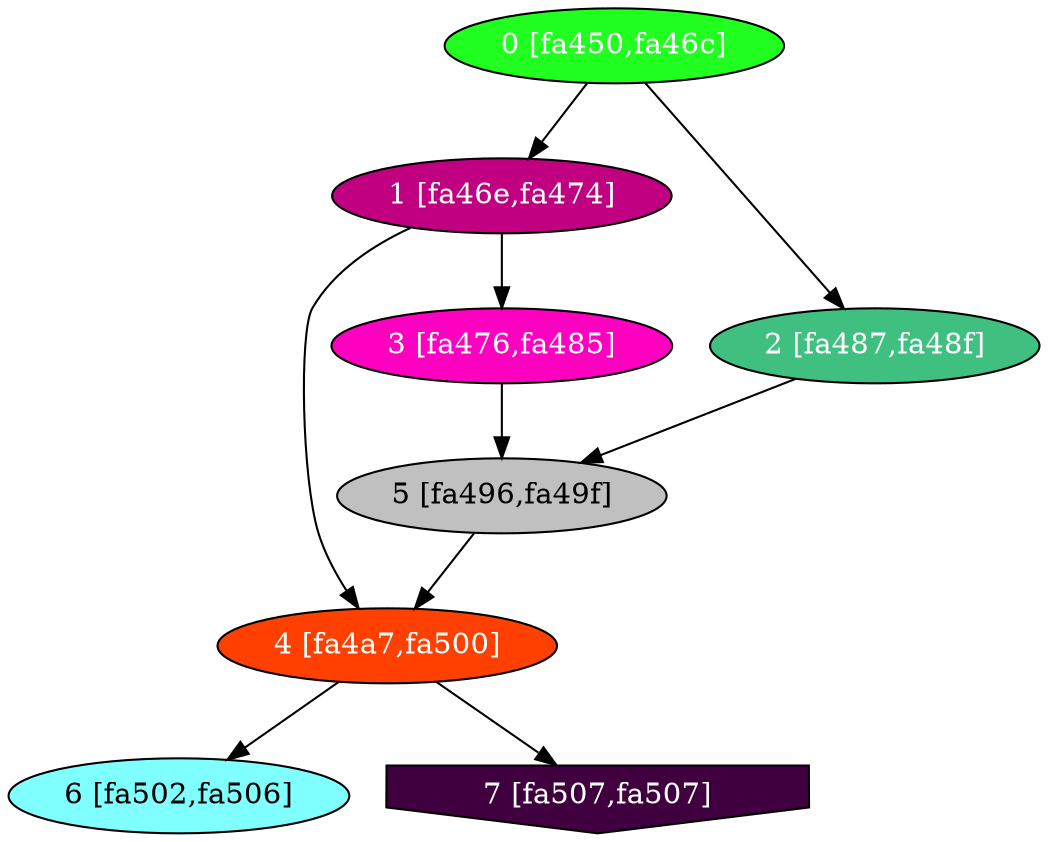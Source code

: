 diGraph libnss3{
	libnss3_0  [style=filled fillcolor="#20FF20" fontcolor="#ffffff" shape=oval label="0 [fa450,fa46c]"]
	libnss3_1  [style=filled fillcolor="#C00080" fontcolor="#ffffff" shape=oval label="1 [fa46e,fa474]"]
	libnss3_2  [style=filled fillcolor="#40C080" fontcolor="#ffffff" shape=oval label="2 [fa487,fa48f]"]
	libnss3_3  [style=filled fillcolor="#FF00C0" fontcolor="#ffffff" shape=oval label="3 [fa476,fa485]"]
	libnss3_4  [style=filled fillcolor="#FF4000" fontcolor="#ffffff" shape=oval label="4 [fa4a7,fa500]"]
	libnss3_5  [style=filled fillcolor="#C0C0C0" fontcolor="#000000" shape=oval label="5 [fa496,fa49f]"]
	libnss3_6  [style=filled fillcolor="#80FFFF" fontcolor="#000000" shape=oval label="6 [fa502,fa506]"]
	libnss3_7  [style=filled fillcolor="#400040" fontcolor="#ffffff" shape=invhouse label="7 [fa507,fa507]"]

	libnss3_0 -> libnss3_1
	libnss3_0 -> libnss3_2
	libnss3_1 -> libnss3_3
	libnss3_1 -> libnss3_4
	libnss3_2 -> libnss3_5
	libnss3_3 -> libnss3_5
	libnss3_4 -> libnss3_6
	libnss3_4 -> libnss3_7
	libnss3_5 -> libnss3_4
}